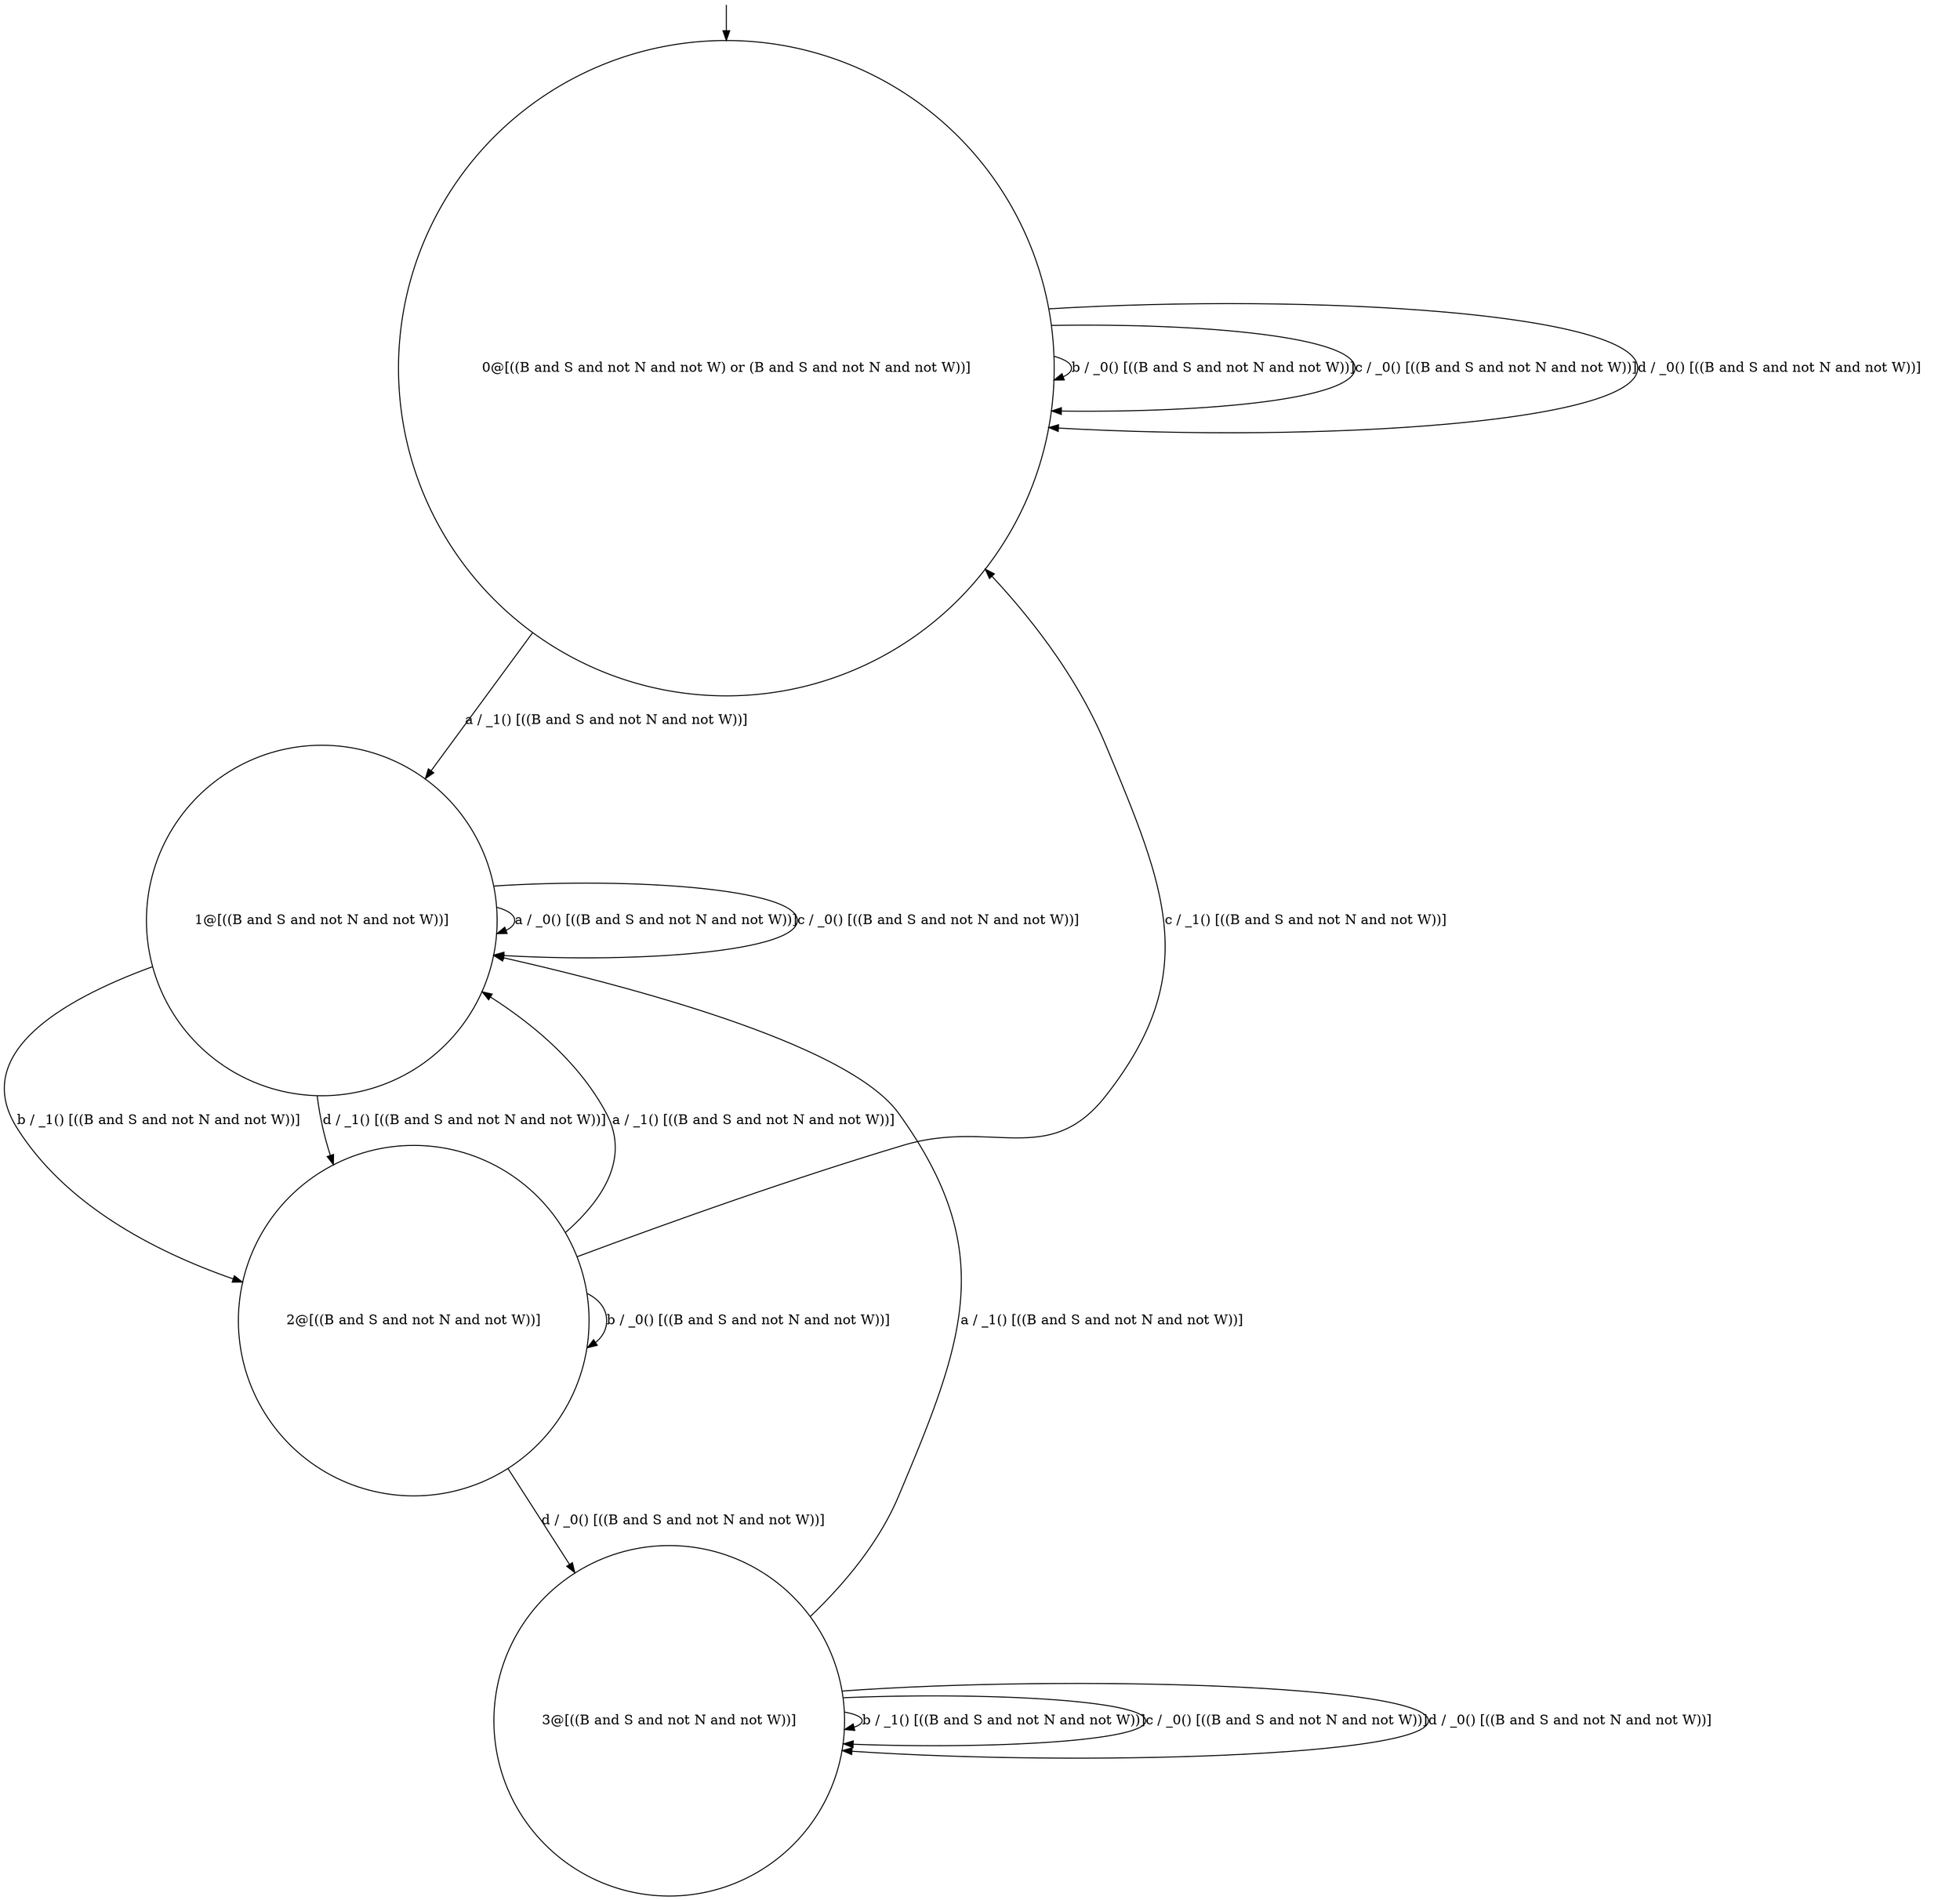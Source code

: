 digraph g {
	edge [lblstyle="above, sloped"];
	s0 [shape="circle" label="0@[((B and S and not N and not W) or (B and S and not N and not W))]"];
	s1 [shape="circle" label="1@[((B and S and not N and not W))]"];
	s2 [shape="circle" label="2@[((B and S and not N and not W))]"];
	s3 [shape="circle" label="3@[((B and S and not N and not W))]"];
	s0 -> s1 [label="a / _1() [((B and S and not N and not W))]"];
	s0 -> s0 [label="b / _0() [((B and S and not N and not W))]"];
	s0 -> s0 [label="c / _0() [((B and S and not N and not W))]"];
	s0 -> s0 [label="d / _0() [((B and S and not N and not W))]"];
	s1 -> s1 [label="a / _0() [((B and S and not N and not W))]"];
	s1 -> s2 [label="b / _1() [((B and S and not N and not W))]"];
	s1 -> s1 [label="c / _0() [((B and S and not N and not W))]"];
	s1 -> s2 [label="d / _1() [((B and S and not N and not W))]"];
	s2 -> s1 [label="a / _1() [((B and S and not N and not W))]"];
	s2 -> s2 [label="b / _0() [((B and S and not N and not W))]"];
	s2 -> s0 [label="c / _1() [((B and S and not N and not W))]"];
	s2 -> s3 [label="d / _0() [((B and S and not N and not W))]"];
	s3 -> s1 [label="a / _1() [((B and S and not N and not W))]"];
	s3 -> s3 [label="b / _1() [((B and S and not N and not W))]"];
	s3 -> s3 [label="c / _0() [((B and S and not N and not W))]"];
	s3 -> s3 [label="d / _0() [((B and S and not N and not W))]"];
	__start0 [label="" shape="none" width="0" height="0"];
	__start0 -> s0;
}
